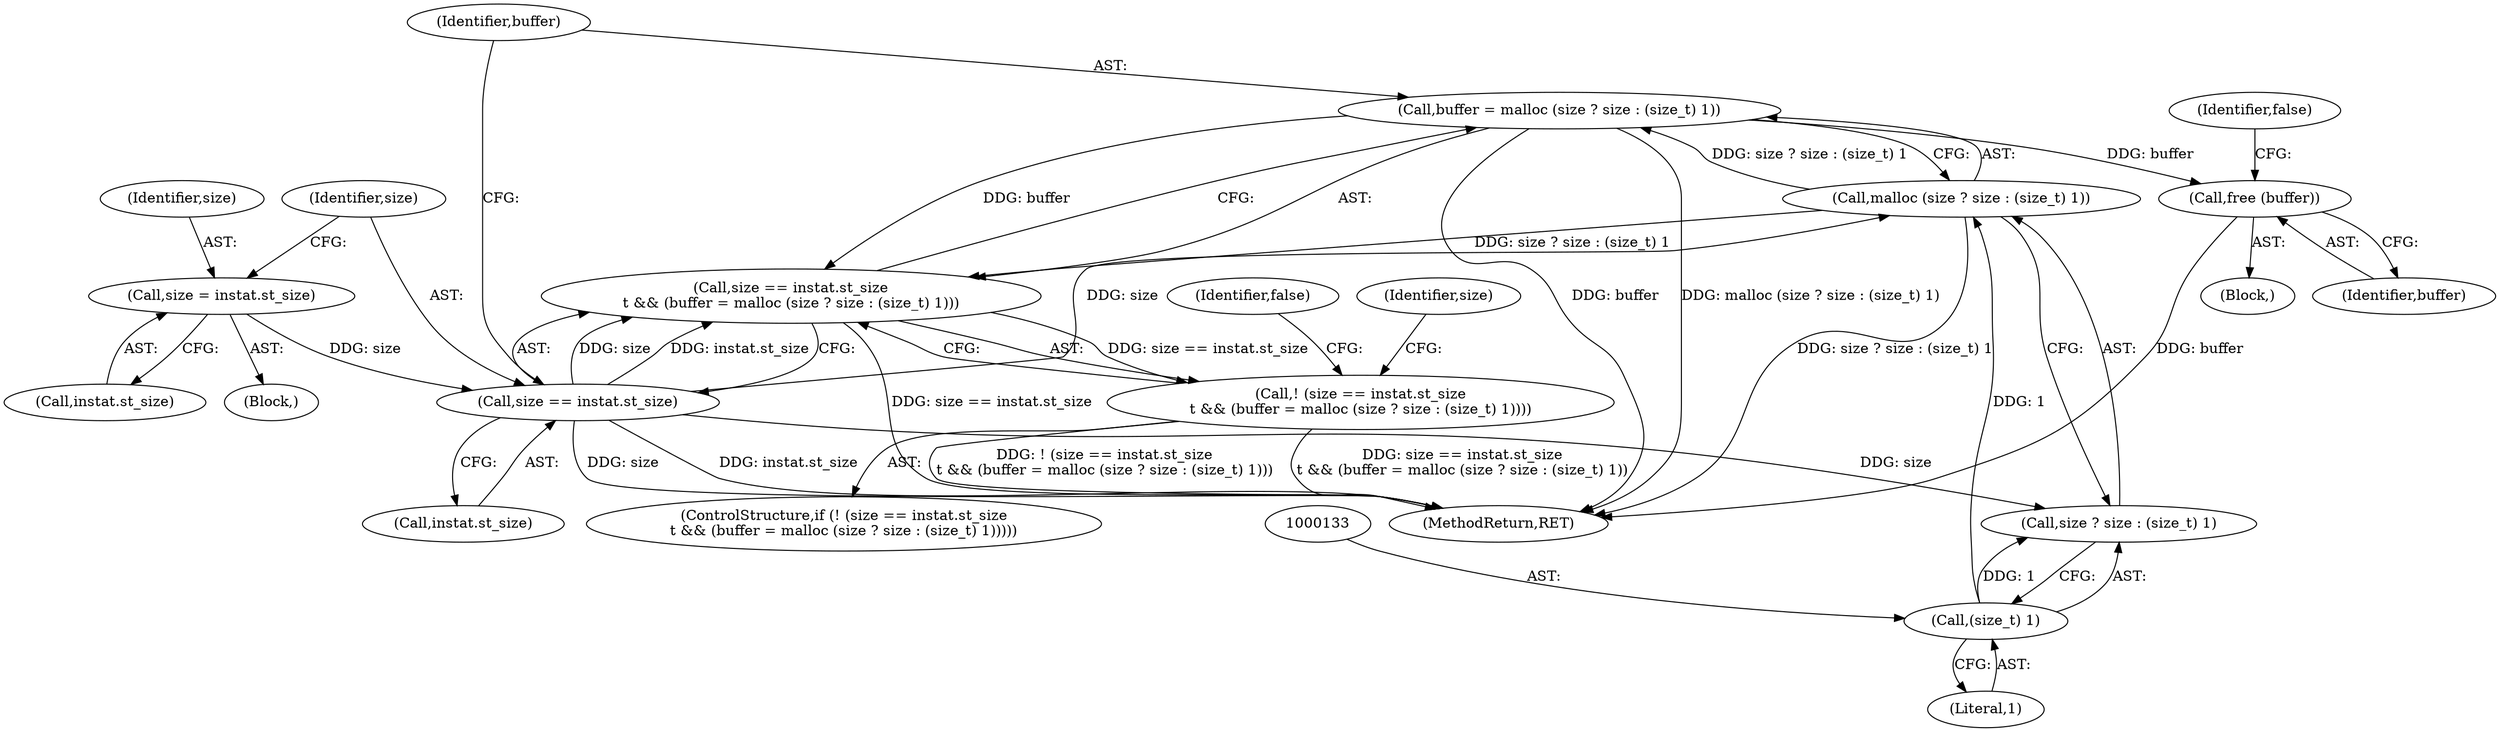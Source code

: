 digraph "0_savannah_dce4683cbbe107a95f1f0d45fabc304acfb5d71a@API" {
"1000126" [label="(Call,buffer = malloc (size ? size : (size_t) 1))"];
"1000128" [label="(Call,malloc (size ? size : (size_t) 1))"];
"1000121" [label="(Call,size == instat.st_size)"];
"1000113" [label="(Call,size = instat.st_size)"];
"1000132" [label="(Call,(size_t) 1)"];
"1000120" [label="(Call,size == instat.st_size\n\t && (buffer = malloc (size ? size : (size_t) 1)))"];
"1000119" [label="(Call,! (size == instat.st_size\n\t && (buffer = malloc (size ? size : (size_t) 1))))"];
"1000182" [label="(Call,free (buffer))"];
"1000182" [label="(Call,free (buffer))"];
"1000126" [label="(Call,buffer = malloc (size ? size : (size_t) 1))"];
"1000128" [label="(Call,malloc (size ? size : (size_t) 1))"];
"1000122" [label="(Identifier,size)"];
"1000113" [label="(Call,size = instat.st_size)"];
"1000120" [label="(Call,size == instat.st_size\n\t && (buffer = malloc (size ? size : (size_t) 1)))"];
"1000119" [label="(Call,! (size == instat.st_size\n\t && (buffer = malloc (size ? size : (size_t) 1))))"];
"1000118" [label="(ControlStructure,if (! (size == instat.st_size\n\t && (buffer = malloc (size ? size : (size_t) 1)))))"];
"1000136" [label="(Identifier,false)"];
"1000138" [label="(Identifier,size)"];
"1000183" [label="(Identifier,buffer)"];
"1000129" [label="(Call,size ? size : (size_t) 1)"];
"1000127" [label="(Identifier,buffer)"];
"1000106" [label="(Block,)"];
"1000195" [label="(MethodReturn,RET)"];
"1000115" [label="(Call,instat.st_size)"];
"1000179" [label="(Block,)"];
"1000134" [label="(Literal,1)"];
"1000132" [label="(Call,(size_t) 1)"];
"1000114" [label="(Identifier,size)"];
"1000185" [label="(Identifier,false)"];
"1000121" [label="(Call,size == instat.st_size)"];
"1000123" [label="(Call,instat.st_size)"];
"1000126" -> "1000120"  [label="AST: "];
"1000126" -> "1000128"  [label="CFG: "];
"1000127" -> "1000126"  [label="AST: "];
"1000128" -> "1000126"  [label="AST: "];
"1000120" -> "1000126"  [label="CFG: "];
"1000126" -> "1000195"  [label="DDG: buffer"];
"1000126" -> "1000195"  [label="DDG: malloc (size ? size : (size_t) 1)"];
"1000126" -> "1000120"  [label="DDG: buffer"];
"1000128" -> "1000126"  [label="DDG: size ? size : (size_t) 1"];
"1000126" -> "1000182"  [label="DDG: buffer"];
"1000128" -> "1000129"  [label="CFG: "];
"1000129" -> "1000128"  [label="AST: "];
"1000128" -> "1000195"  [label="DDG: size ? size : (size_t) 1"];
"1000128" -> "1000120"  [label="DDG: size ? size : (size_t) 1"];
"1000121" -> "1000128"  [label="DDG: size"];
"1000132" -> "1000128"  [label="DDG: 1"];
"1000121" -> "1000120"  [label="AST: "];
"1000121" -> "1000123"  [label="CFG: "];
"1000122" -> "1000121"  [label="AST: "];
"1000123" -> "1000121"  [label="AST: "];
"1000127" -> "1000121"  [label="CFG: "];
"1000120" -> "1000121"  [label="CFG: "];
"1000121" -> "1000195"  [label="DDG: size"];
"1000121" -> "1000195"  [label="DDG: instat.st_size"];
"1000121" -> "1000120"  [label="DDG: size"];
"1000121" -> "1000120"  [label="DDG: instat.st_size"];
"1000113" -> "1000121"  [label="DDG: size"];
"1000121" -> "1000129"  [label="DDG: size"];
"1000113" -> "1000106"  [label="AST: "];
"1000113" -> "1000115"  [label="CFG: "];
"1000114" -> "1000113"  [label="AST: "];
"1000115" -> "1000113"  [label="AST: "];
"1000122" -> "1000113"  [label="CFG: "];
"1000132" -> "1000129"  [label="AST: "];
"1000132" -> "1000134"  [label="CFG: "];
"1000133" -> "1000132"  [label="AST: "];
"1000134" -> "1000132"  [label="AST: "];
"1000129" -> "1000132"  [label="CFG: "];
"1000132" -> "1000129"  [label="DDG: 1"];
"1000120" -> "1000119"  [label="AST: "];
"1000119" -> "1000120"  [label="CFG: "];
"1000120" -> "1000195"  [label="DDG: size == instat.st_size"];
"1000120" -> "1000119"  [label="DDG: size == instat.st_size"];
"1000119" -> "1000118"  [label="AST: "];
"1000136" -> "1000119"  [label="CFG: "];
"1000138" -> "1000119"  [label="CFG: "];
"1000119" -> "1000195"  [label="DDG: ! (size == instat.st_size\n\t && (buffer = malloc (size ? size : (size_t) 1)))"];
"1000119" -> "1000195"  [label="DDG: size == instat.st_size\n\t && (buffer = malloc (size ? size : (size_t) 1))"];
"1000182" -> "1000179"  [label="AST: "];
"1000182" -> "1000183"  [label="CFG: "];
"1000183" -> "1000182"  [label="AST: "];
"1000185" -> "1000182"  [label="CFG: "];
"1000182" -> "1000195"  [label="DDG: buffer"];
}

